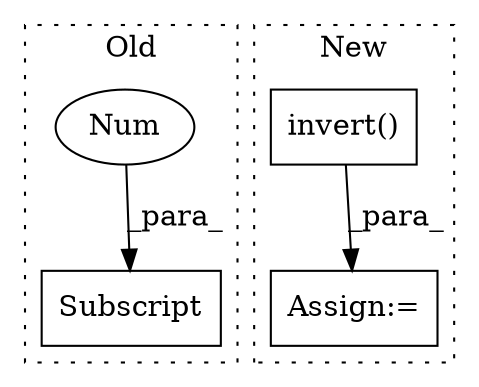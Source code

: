 digraph G {
subgraph cluster0 {
1 [label="Subscript" a="63" s="2476,0" l="15,0" shape="box"];
3 [label="Num" a="76" s="2489" l="1" shape="ellipse"];
label = "Old";
style="dotted";
}
subgraph cluster1 {
2 [label="invert()" a="75" s="2609,2645" l="25,1" shape="box"];
4 [label="Assign:=" a="68" s="2566" l="3" shape="box"];
label = "New";
style="dotted";
}
2 -> 4 [label="_para_"];
3 -> 1 [label="_para_"];
}